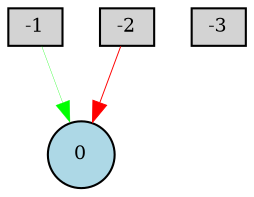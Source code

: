 digraph {
	node [fontsize=9 height=0.2 shape=circle width=0.2]
	-1 [fillcolor=lightgray shape=box style=filled]
	-2 [fillcolor=lightgray shape=box style=filled]
	-3 [fillcolor=lightgray shape=box style=filled]
	0 [fillcolor=lightblue style=filled]
	-1 -> 0 [color=green penwidth=0.15676634071817355 style=solid]
	-2 -> 0 [color=red penwidth=0.45886975894716897 style=solid]
}
